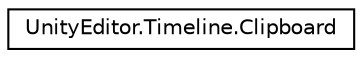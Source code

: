 digraph "Graphical Class Hierarchy"
{
 // LATEX_PDF_SIZE
  edge [fontname="Helvetica",fontsize="10",labelfontname="Helvetica",labelfontsize="10"];
  node [fontname="Helvetica",fontsize="10",shape=record];
  rankdir="LR";
  Node0 [label="UnityEditor.Timeline.Clipboard",height=0.2,width=0.4,color="black", fillcolor="white", style="filled",URL="$class_unity_editor_1_1_timeline_1_1_clipboard.html",tooltip=" "];
}
